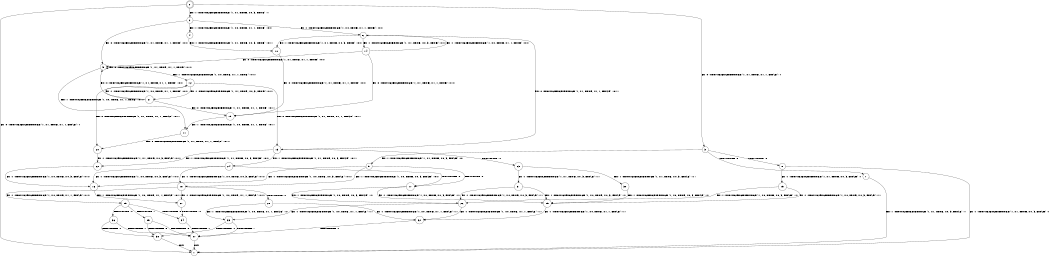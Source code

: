 digraph BCG {
size = "7, 10.5";
center = TRUE;
node [shape = circle];
0 [peripheries = 2];
0 -> 1 [label = "EX !0 !ATOMIC_EXCH_BRANCH (1, +1, TRUE, +1, 1, FALSE) !::"];
0 -> 2 [label = "EX !1 !ATOMIC_EXCH_BRANCH (1, +1, TRUE, +0, 3, TRUE) !::"];
0 -> 3 [label = "EX !0 !ATOMIC_EXCH_BRANCH (1, +1, TRUE, +1, 1, FALSE) !::"];
2 -> 4 [label = "EX !1 !ATOMIC_EXCH_BRANCH (1, +0, TRUE, +1, 1, TRUE) !:0:1:"];
2 -> 5 [label = "EX !0 !ATOMIC_EXCH_BRANCH (1, +1, TRUE, +1, 1, TRUE) !:0:1:"];
2 -> 6 [label = "EX !1 !ATOMIC_EXCH_BRANCH (1, +0, TRUE, +1, 1, TRUE) !:0:1:"];
3 -> 7 [label = "TERMINATE !0"];
3 -> 8 [label = "TERMINATE !0"];
3 -> 9 [label = "EX !1 !ATOMIC_EXCH_BRANCH (1, +1, TRUE, +0, 3, FALSE) !:0:"];
4 -> 10 [label = "EX !1 !ATOMIC_EXCH_BRANCH (1, +1, TRUE, +0, 3, TRUE) !:0:1:"];
5 -> 11 [label = "EX !1 !ATOMIC_EXCH_BRANCH (1, +0, TRUE, +1, 1, TRUE) !:0:1:"];
5 -> 12 [label = "EX !1 !ATOMIC_EXCH_BRANCH (1, +0, TRUE, +1, 1, TRUE) !:0:1:"];
5 -> 5 [label = "EX !0 !ATOMIC_EXCH_BRANCH (1, +1, TRUE, +1, 1, TRUE) !:0:1:"];
6 -> 10 [label = "EX !1 !ATOMIC_EXCH_BRANCH (1, +1, TRUE, +0, 3, TRUE) !:0:1:"];
6 -> 13 [label = "EX !0 !ATOMIC_EXCH_BRANCH (1, +1, TRUE, +1, 1, FALSE) !:0:1:"];
6 -> 14 [label = "EX !1 !ATOMIC_EXCH_BRANCH (1, +1, TRUE, +0, 3, TRUE) !:0:1:"];
7 -> 1 [label = "EX !1 !ATOMIC_EXCH_BRANCH (1, +1, TRUE, +0, 3, FALSE) !::"];
8 -> 1 [label = "EX !1 !ATOMIC_EXCH_BRANCH (1, +1, TRUE, +0, 3, FALSE) !::"];
8 -> 15 [label = "EX !1 !ATOMIC_EXCH_BRANCH (1, +1, TRUE, +0, 3, FALSE) !::"];
9 -> 16 [label = "EX !1 !ATOMIC_EXCH_BRANCH (1, +0, TRUE, +0, 3, FALSE) !:0:1:"];
9 -> 17 [label = "TERMINATE !0"];
9 -> 18 [label = "EX !1 !ATOMIC_EXCH_BRANCH (1, +0, TRUE, +0, 3, FALSE) !:0:1:"];
10 -> 19 [label = "EX !0 !ATOMIC_EXCH_BRANCH (1, +1, TRUE, +1, 1, TRUE) !:0:1:"];
11 -> 20 [label = "EX !0 !ATOMIC_EXCH_BRANCH (1, +1, TRUE, +1, 1, FALSE) !:0:1:"];
12 -> 20 [label = "EX !0 !ATOMIC_EXCH_BRANCH (1, +1, TRUE, +1, 1, FALSE) !:0:1:"];
12 -> 21 [label = "EX !1 !ATOMIC_EXCH_BRANCH (1, +1, TRUE, +0, 3, TRUE) !:0:1:"];
12 -> 13 [label = "EX !0 !ATOMIC_EXCH_BRANCH (1, +1, TRUE, +1, 1, FALSE) !:0:1:"];
13 -> 22 [label = "EX !1 !ATOMIC_EXCH_BRANCH (1, +1, TRUE, +0, 3, FALSE) !:0:1:"];
13 -> 23 [label = "TERMINATE !0"];
13 -> 24 [label = "EX !1 !ATOMIC_EXCH_BRANCH (1, +1, TRUE, +0, 3, FALSE) !:0:1:"];
14 -> 19 [label = "EX !0 !ATOMIC_EXCH_BRANCH (1, +1, TRUE, +1, 1, TRUE) !:0:1:"];
14 -> 5 [label = "EX !0 !ATOMIC_EXCH_BRANCH (1, +1, TRUE, +1, 1, TRUE) !:0:1:"];
14 -> 6 [label = "EX !1 !ATOMIC_EXCH_BRANCH (1, +0, TRUE, +1, 1, TRUE) !:0:1:"];
15 -> 25 [label = "EX !1 !ATOMIC_EXCH_BRANCH (1, +0, TRUE, +0, 3, FALSE) !:1:"];
15 -> 26 [label = "EX !1 !ATOMIC_EXCH_BRANCH (1, +0, TRUE, +0, 3, FALSE) !:1:"];
16 -> 27 [label = "EX !1 !ATOMIC_EXCH_BRANCH (1, +0, TRUE, +1, 1, FALSE) !:0:1:"];
17 -> 25 [label = "EX !1 !ATOMIC_EXCH_BRANCH (1, +0, TRUE, +0, 3, FALSE) !:1:"];
17 -> 26 [label = "EX !1 !ATOMIC_EXCH_BRANCH (1, +0, TRUE, +0, 3, FALSE) !:1:"];
18 -> 27 [label = "EX !1 !ATOMIC_EXCH_BRANCH (1, +0, TRUE, +1, 1, FALSE) !:0:1:"];
18 -> 28 [label = "TERMINATE !0"];
18 -> 29 [label = "EX !1 !ATOMIC_EXCH_BRANCH (1, +0, TRUE, +1, 1, FALSE) !:0:1:"];
19 -> 11 [label = "EX !1 !ATOMIC_EXCH_BRANCH (1, +0, TRUE, +1, 1, TRUE) !:0:1:"];
20 -> 22 [label = "EX !1 !ATOMIC_EXCH_BRANCH (1, +1, TRUE, +0, 3, FALSE) !:0:1:"];
21 -> 19 [label = "EX !0 !ATOMIC_EXCH_BRANCH (1, +1, TRUE, +1, 1, TRUE) !:0:1:"];
21 -> 12 [label = "EX !1 !ATOMIC_EXCH_BRANCH (1, +0, TRUE, +1, 1, TRUE) !:0:1:"];
21 -> 5 [label = "EX !0 !ATOMIC_EXCH_BRANCH (1, +1, TRUE, +1, 1, TRUE) !:0:1:"];
22 -> 16 [label = "EX !1 !ATOMIC_EXCH_BRANCH (1, +0, TRUE, +0, 3, FALSE) !:0:1:"];
23 -> 30 [label = "EX !1 !ATOMIC_EXCH_BRANCH (1, +1, TRUE, +0, 3, FALSE) !:1:"];
23 -> 31 [label = "EX !1 !ATOMIC_EXCH_BRANCH (1, +1, TRUE, +0, 3, FALSE) !:1:"];
24 -> 16 [label = "EX !1 !ATOMIC_EXCH_BRANCH (1, +0, TRUE, +0, 3, FALSE) !:0:1:"];
24 -> 17 [label = "TERMINATE !0"];
24 -> 18 [label = "EX !1 !ATOMIC_EXCH_BRANCH (1, +0, TRUE, +0, 3, FALSE) !:0:1:"];
25 -> 32 [label = "EX !1 !ATOMIC_EXCH_BRANCH (1, +0, TRUE, +1, 1, FALSE) !:1:"];
26 -> 32 [label = "EX !1 !ATOMIC_EXCH_BRANCH (1, +0, TRUE, +1, 1, FALSE) !:1:"];
26 -> 33 [label = "EX !1 !ATOMIC_EXCH_BRANCH (1, +0, TRUE, +1, 1, FALSE) !:1:"];
27 -> 34 [label = "TERMINATE !0"];
28 -> 32 [label = "EX !1 !ATOMIC_EXCH_BRANCH (1, +0, TRUE, +1, 1, FALSE) !:1:"];
28 -> 33 [label = "EX !1 !ATOMIC_EXCH_BRANCH (1, +0, TRUE, +1, 1, FALSE) !:1:"];
29 -> 34 [label = "TERMINATE !0"];
29 -> 35 [label = "TERMINATE !1"];
29 -> 36 [label = "TERMINATE !0"];
30 -> 25 [label = "EX !1 !ATOMIC_EXCH_BRANCH (1, +0, TRUE, +0, 3, FALSE) !:1:"];
31 -> 25 [label = "EX !1 !ATOMIC_EXCH_BRANCH (1, +0, TRUE, +0, 3, FALSE) !:1:"];
31 -> 26 [label = "EX !1 !ATOMIC_EXCH_BRANCH (1, +0, TRUE, +0, 3, FALSE) !:1:"];
32 -> 37 [label = "TERMINATE !1"];
33 -> 37 [label = "TERMINATE !1"];
33 -> 38 [label = "TERMINATE !1"];
34 -> 37 [label = "TERMINATE !1"];
35 -> 37 [label = "TERMINATE !0"];
35 -> 38 [label = "TERMINATE !0"];
36 -> 37 [label = "TERMINATE !1"];
36 -> 38 [label = "TERMINATE !1"];
37 -> 1 [label = "exit"];
38 -> 1 [label = "exit"];
}
